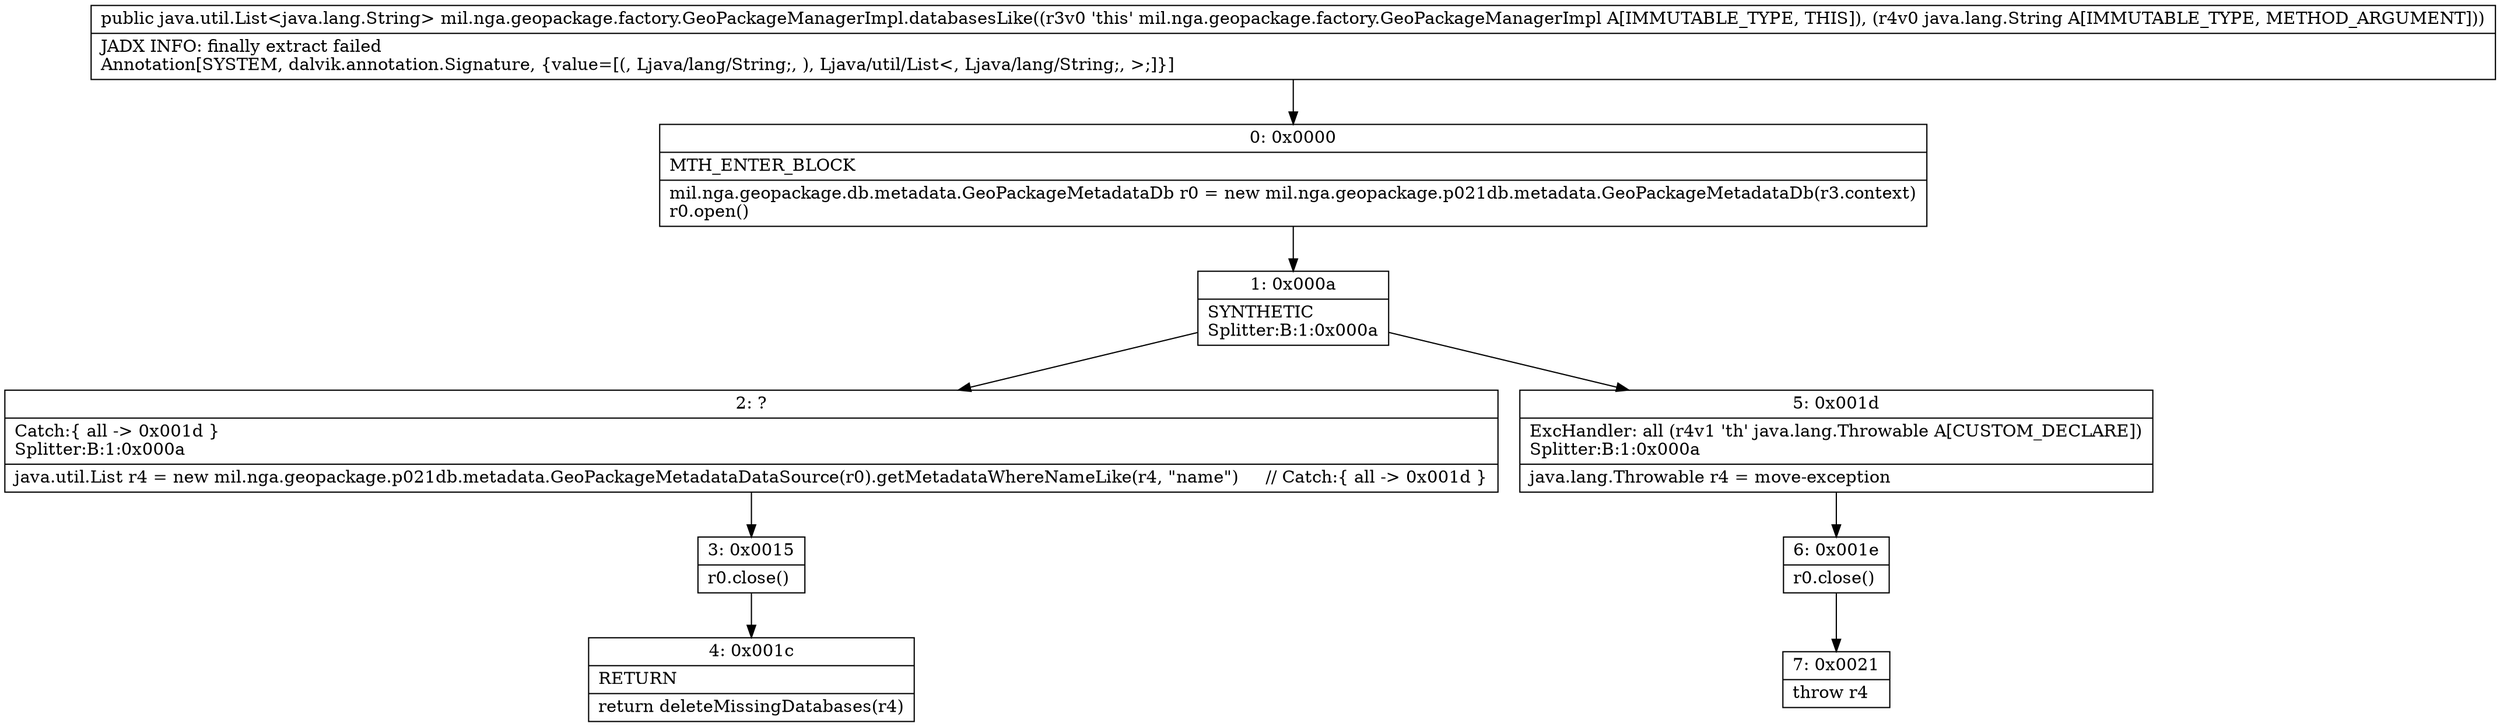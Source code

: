 digraph "CFG formil.nga.geopackage.factory.GeoPackageManagerImpl.databasesLike(Ljava\/lang\/String;)Ljava\/util\/List;" {
Node_0 [shape=record,label="{0\:\ 0x0000|MTH_ENTER_BLOCK\l|mil.nga.geopackage.db.metadata.GeoPackageMetadataDb r0 = new mil.nga.geopackage.p021db.metadata.GeoPackageMetadataDb(r3.context)\lr0.open()\l}"];
Node_1 [shape=record,label="{1\:\ 0x000a|SYNTHETIC\lSplitter:B:1:0x000a\l}"];
Node_2 [shape=record,label="{2\:\ ?|Catch:\{ all \-\> 0x001d \}\lSplitter:B:1:0x000a\l|java.util.List r4 = new mil.nga.geopackage.p021db.metadata.GeoPackageMetadataDataSource(r0).getMetadataWhereNameLike(r4, \"name\")     \/\/ Catch:\{ all \-\> 0x001d \}\l}"];
Node_3 [shape=record,label="{3\:\ 0x0015|r0.close()\l}"];
Node_4 [shape=record,label="{4\:\ 0x001c|RETURN\l|return deleteMissingDatabases(r4)\l}"];
Node_5 [shape=record,label="{5\:\ 0x001d|ExcHandler: all (r4v1 'th' java.lang.Throwable A[CUSTOM_DECLARE])\lSplitter:B:1:0x000a\l|java.lang.Throwable r4 = move\-exception\l}"];
Node_6 [shape=record,label="{6\:\ 0x001e|r0.close()\l}"];
Node_7 [shape=record,label="{7\:\ 0x0021|throw r4\l}"];
MethodNode[shape=record,label="{public java.util.List\<java.lang.String\> mil.nga.geopackage.factory.GeoPackageManagerImpl.databasesLike((r3v0 'this' mil.nga.geopackage.factory.GeoPackageManagerImpl A[IMMUTABLE_TYPE, THIS]), (r4v0 java.lang.String A[IMMUTABLE_TYPE, METHOD_ARGUMENT]))  | JADX INFO: finally extract failed\lAnnotation[SYSTEM, dalvik.annotation.Signature, \{value=[(, Ljava\/lang\/String;, ), Ljava\/util\/List\<, Ljava\/lang\/String;, \>;]\}]\l}"];
MethodNode -> Node_0;
Node_0 -> Node_1;
Node_1 -> Node_2;
Node_1 -> Node_5;
Node_2 -> Node_3;
Node_3 -> Node_4;
Node_5 -> Node_6;
Node_6 -> Node_7;
}

